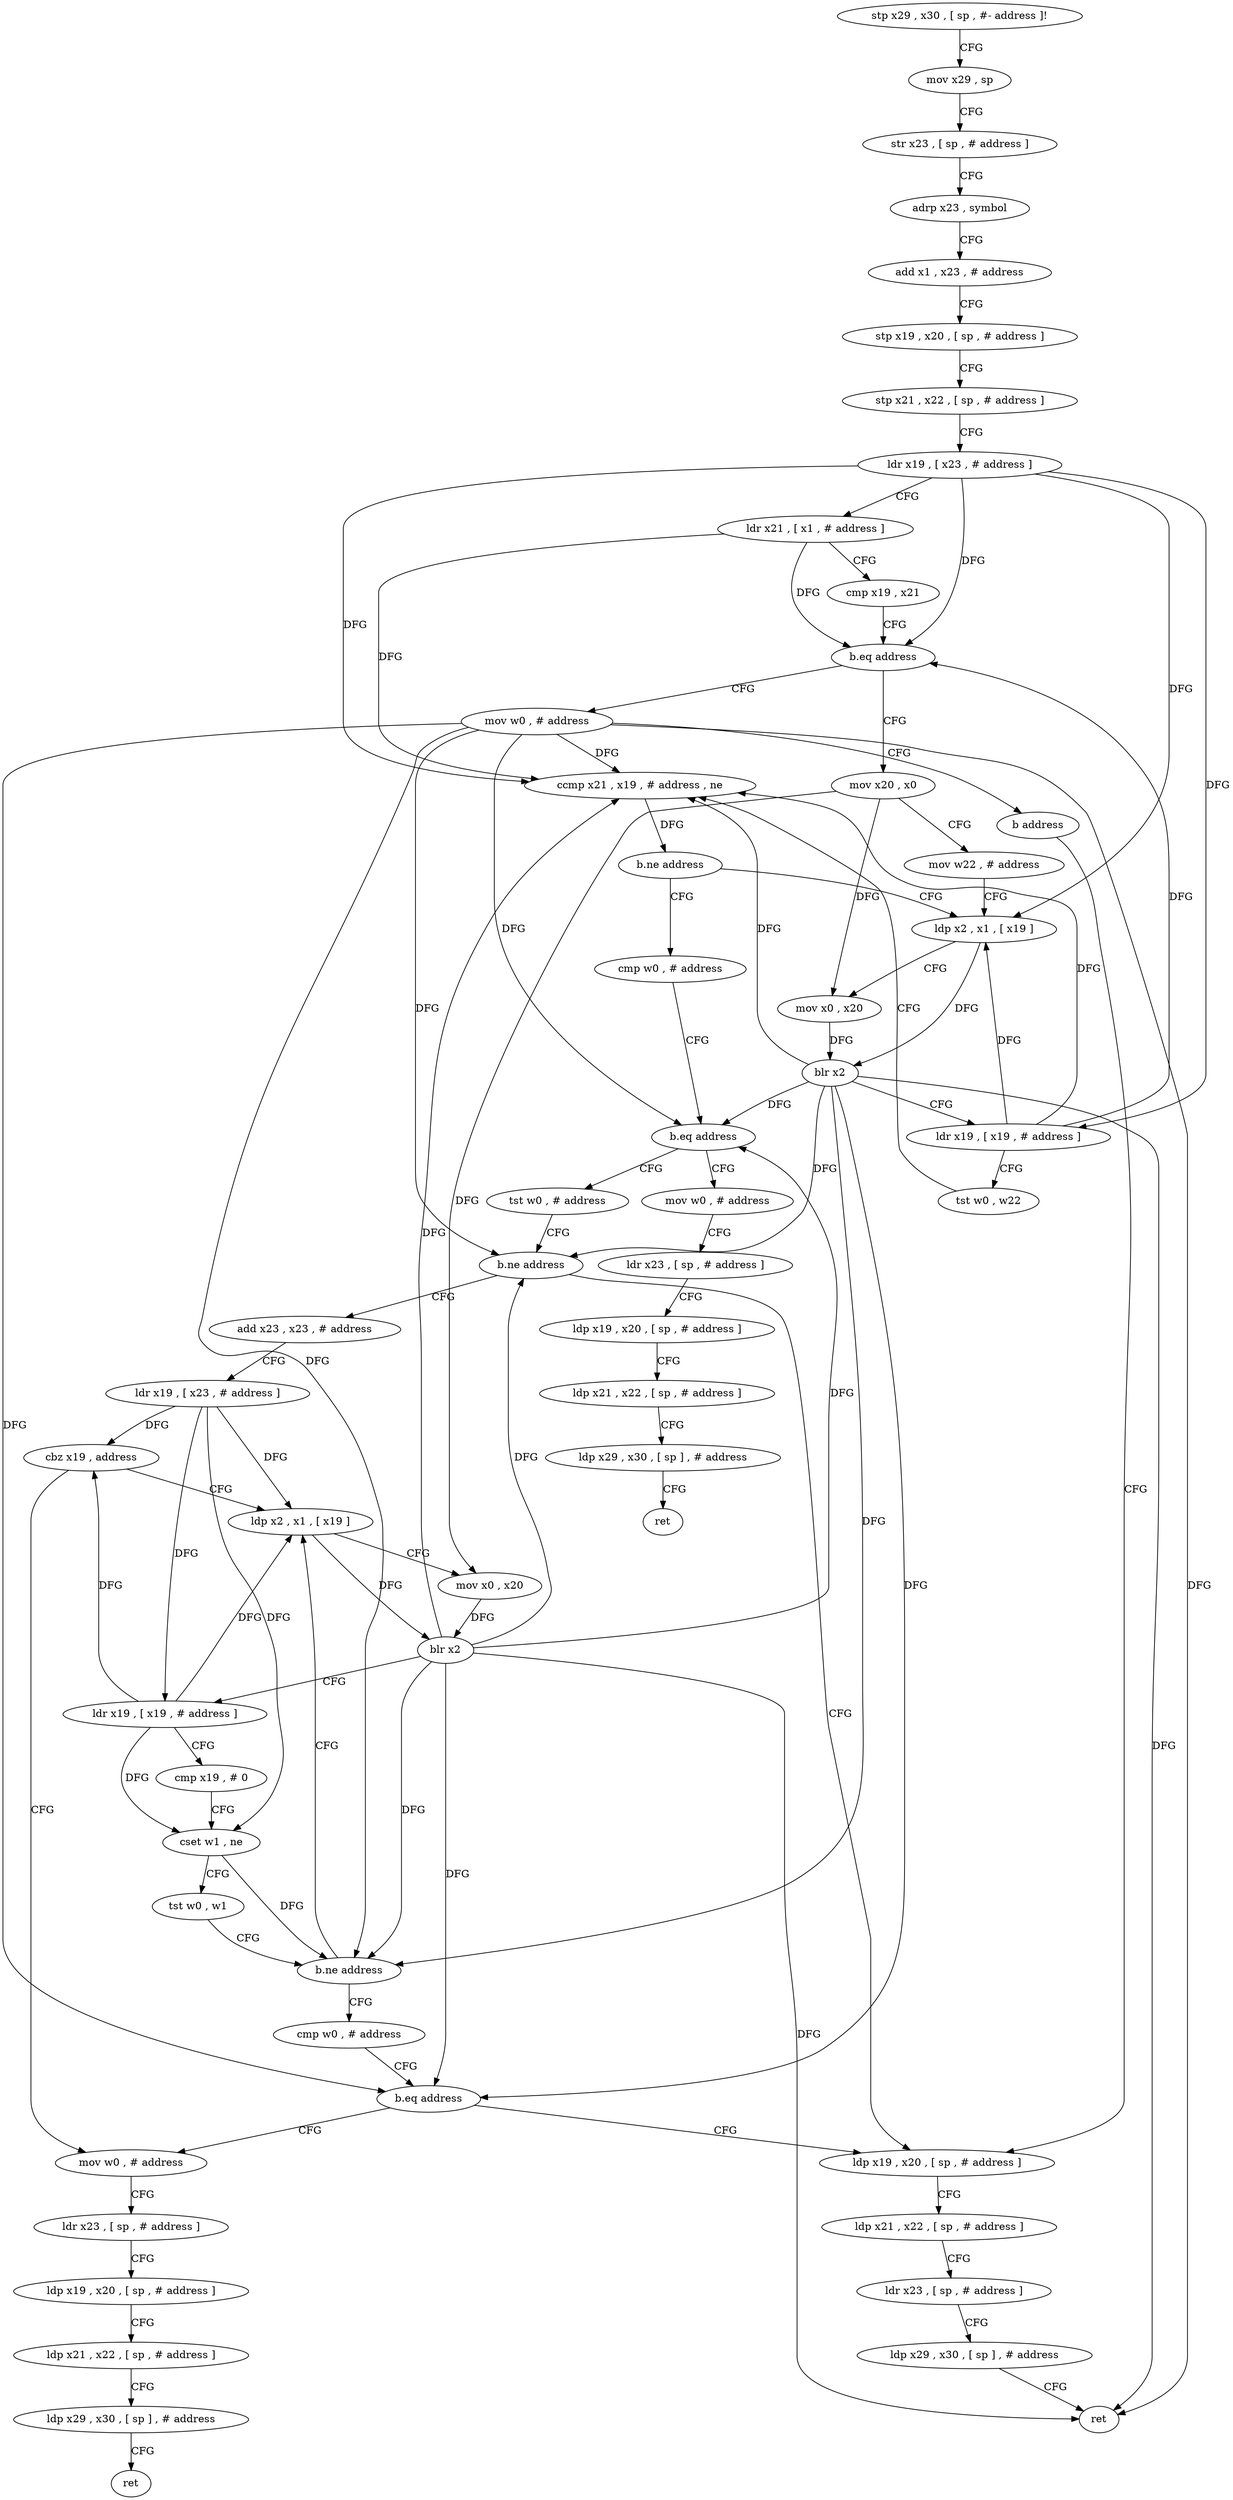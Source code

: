 digraph "func" {
"4209672" [label = "stp x29 , x30 , [ sp , #- address ]!" ]
"4209676" [label = "mov x29 , sp" ]
"4209680" [label = "str x23 , [ sp , # address ]" ]
"4209684" [label = "adrp x23 , symbol" ]
"4209688" [label = "add x1 , x23 , # address" ]
"4209692" [label = "stp x19 , x20 , [ sp , # address ]" ]
"4209696" [label = "stp x21 , x22 , [ sp , # address ]" ]
"4209700" [label = "ldr x19 , [ x23 , # address ]" ]
"4209704" [label = "ldr x21 , [ x1 , # address ]" ]
"4209708" [label = "cmp x19 , x21" ]
"4209712" [label = "b.eq address" ]
"4209888" [label = "mov w0 , # address" ]
"4209716" [label = "mov x20 , x0" ]
"4209892" [label = "b address" ]
"4209820" [label = "ldp x19 , x20 , [ sp , # address ]" ]
"4209720" [label = "mov w22 , # address" ]
"4209724" [label = "ldp x2 , x1 , [ x19 ]" ]
"4209824" [label = "ldp x21 , x22 , [ sp , # address ]" ]
"4209828" [label = "ldr x23 , [ sp , # address ]" ]
"4209832" [label = "ldp x29 , x30 , [ sp ] , # address" ]
"4209836" [label = "ret" ]
"4209728" [label = "mov x0 , x20" ]
"4209732" [label = "blr x2" ]
"4209736" [label = "ldr x19 , [ x19 , # address ]" ]
"4209740" [label = "tst w0 , w22" ]
"4209744" [label = "ccmp x21 , x19 , # address , ne" ]
"4209748" [label = "b.ne address" ]
"4209752" [label = "cmp w0 , # address" ]
"4209756" [label = "b.eq address" ]
"4209864" [label = "mov w0 , # address" ]
"4209760" [label = "tst w0 , # address" ]
"4209868" [label = "ldr x23 , [ sp , # address ]" ]
"4209872" [label = "ldp x19 , x20 , [ sp , # address ]" ]
"4209876" [label = "ldp x21 , x22 , [ sp , # address ]" ]
"4209880" [label = "ldp x29 , x30 , [ sp ] , # address" ]
"4209884" [label = "ret" ]
"4209764" [label = "b.ne address" ]
"4209768" [label = "add x23 , x23 , # address" ]
"4209772" [label = "ldr x19 , [ x23 , # address ]" ]
"4209776" [label = "cbz x19 , address" ]
"4209840" [label = "mov w0 , # address" ]
"4209780" [label = "ldp x2 , x1 , [ x19 ]" ]
"4209844" [label = "ldr x23 , [ sp , # address ]" ]
"4209848" [label = "ldp x19 , x20 , [ sp , # address ]" ]
"4209852" [label = "ldp x21 , x22 , [ sp , # address ]" ]
"4209856" [label = "ldp x29 , x30 , [ sp ] , # address" ]
"4209860" [label = "ret" ]
"4209784" [label = "mov x0 , x20" ]
"4209788" [label = "blr x2" ]
"4209792" [label = "ldr x19 , [ x19 , # address ]" ]
"4209796" [label = "cmp x19 , # 0" ]
"4209800" [label = "cset w1 , ne" ]
"4209804" [label = "tst w0 , w1" ]
"4209808" [label = "b.ne address" ]
"4209812" [label = "cmp w0 , # address" ]
"4209816" [label = "b.eq address" ]
"4209672" -> "4209676" [ label = "CFG" ]
"4209676" -> "4209680" [ label = "CFG" ]
"4209680" -> "4209684" [ label = "CFG" ]
"4209684" -> "4209688" [ label = "CFG" ]
"4209688" -> "4209692" [ label = "CFG" ]
"4209692" -> "4209696" [ label = "CFG" ]
"4209696" -> "4209700" [ label = "CFG" ]
"4209700" -> "4209704" [ label = "CFG" ]
"4209700" -> "4209712" [ label = "DFG" ]
"4209700" -> "4209724" [ label = "DFG" ]
"4209700" -> "4209736" [ label = "DFG" ]
"4209700" -> "4209744" [ label = "DFG" ]
"4209704" -> "4209708" [ label = "CFG" ]
"4209704" -> "4209712" [ label = "DFG" ]
"4209704" -> "4209744" [ label = "DFG" ]
"4209708" -> "4209712" [ label = "CFG" ]
"4209712" -> "4209888" [ label = "CFG" ]
"4209712" -> "4209716" [ label = "CFG" ]
"4209888" -> "4209892" [ label = "CFG" ]
"4209888" -> "4209836" [ label = "DFG" ]
"4209888" -> "4209744" [ label = "DFG" ]
"4209888" -> "4209756" [ label = "DFG" ]
"4209888" -> "4209764" [ label = "DFG" ]
"4209888" -> "4209808" [ label = "DFG" ]
"4209888" -> "4209816" [ label = "DFG" ]
"4209716" -> "4209720" [ label = "CFG" ]
"4209716" -> "4209728" [ label = "DFG" ]
"4209716" -> "4209784" [ label = "DFG" ]
"4209892" -> "4209820" [ label = "CFG" ]
"4209820" -> "4209824" [ label = "CFG" ]
"4209720" -> "4209724" [ label = "CFG" ]
"4209724" -> "4209728" [ label = "CFG" ]
"4209724" -> "4209732" [ label = "DFG" ]
"4209824" -> "4209828" [ label = "CFG" ]
"4209828" -> "4209832" [ label = "CFG" ]
"4209832" -> "4209836" [ label = "CFG" ]
"4209728" -> "4209732" [ label = "DFG" ]
"4209732" -> "4209736" [ label = "CFG" ]
"4209732" -> "4209836" [ label = "DFG" ]
"4209732" -> "4209744" [ label = "DFG" ]
"4209732" -> "4209756" [ label = "DFG" ]
"4209732" -> "4209764" [ label = "DFG" ]
"4209732" -> "4209808" [ label = "DFG" ]
"4209732" -> "4209816" [ label = "DFG" ]
"4209736" -> "4209740" [ label = "CFG" ]
"4209736" -> "4209724" [ label = "DFG" ]
"4209736" -> "4209712" [ label = "DFG" ]
"4209736" -> "4209744" [ label = "DFG" ]
"4209740" -> "4209744" [ label = "CFG" ]
"4209744" -> "4209748" [ label = "DFG" ]
"4209748" -> "4209724" [ label = "CFG" ]
"4209748" -> "4209752" [ label = "CFG" ]
"4209752" -> "4209756" [ label = "CFG" ]
"4209756" -> "4209864" [ label = "CFG" ]
"4209756" -> "4209760" [ label = "CFG" ]
"4209864" -> "4209868" [ label = "CFG" ]
"4209760" -> "4209764" [ label = "CFG" ]
"4209868" -> "4209872" [ label = "CFG" ]
"4209872" -> "4209876" [ label = "CFG" ]
"4209876" -> "4209880" [ label = "CFG" ]
"4209880" -> "4209884" [ label = "CFG" ]
"4209764" -> "4209820" [ label = "CFG" ]
"4209764" -> "4209768" [ label = "CFG" ]
"4209768" -> "4209772" [ label = "CFG" ]
"4209772" -> "4209776" [ label = "DFG" ]
"4209772" -> "4209780" [ label = "DFG" ]
"4209772" -> "4209792" [ label = "DFG" ]
"4209772" -> "4209800" [ label = "DFG" ]
"4209776" -> "4209840" [ label = "CFG" ]
"4209776" -> "4209780" [ label = "CFG" ]
"4209840" -> "4209844" [ label = "CFG" ]
"4209780" -> "4209784" [ label = "CFG" ]
"4209780" -> "4209788" [ label = "DFG" ]
"4209844" -> "4209848" [ label = "CFG" ]
"4209848" -> "4209852" [ label = "CFG" ]
"4209852" -> "4209856" [ label = "CFG" ]
"4209856" -> "4209860" [ label = "CFG" ]
"4209784" -> "4209788" [ label = "DFG" ]
"4209788" -> "4209792" [ label = "CFG" ]
"4209788" -> "4209744" [ label = "DFG" ]
"4209788" -> "4209756" [ label = "DFG" ]
"4209788" -> "4209764" [ label = "DFG" ]
"4209788" -> "4209836" [ label = "DFG" ]
"4209788" -> "4209808" [ label = "DFG" ]
"4209788" -> "4209816" [ label = "DFG" ]
"4209792" -> "4209796" [ label = "CFG" ]
"4209792" -> "4209776" [ label = "DFG" ]
"4209792" -> "4209780" [ label = "DFG" ]
"4209792" -> "4209800" [ label = "DFG" ]
"4209796" -> "4209800" [ label = "CFG" ]
"4209800" -> "4209804" [ label = "CFG" ]
"4209800" -> "4209808" [ label = "DFG" ]
"4209804" -> "4209808" [ label = "CFG" ]
"4209808" -> "4209780" [ label = "CFG" ]
"4209808" -> "4209812" [ label = "CFG" ]
"4209812" -> "4209816" [ label = "CFG" ]
"4209816" -> "4209840" [ label = "CFG" ]
"4209816" -> "4209820" [ label = "CFG" ]
}

